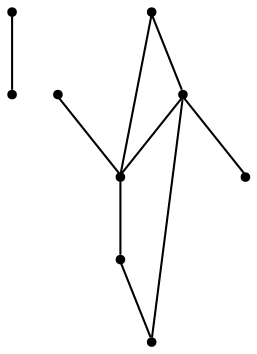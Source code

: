 graph {
  node [shape=point,comment="{\"directed\":false,\"doi\":\"10.1007/978-3-319-50106-2_27\",\"figure\":\"5 (1)\"}"]

  v0 [pos="912.7620734991813,2172.8626868318283"]
  v1 [pos="912.7620734991814,2218.1195351700885"]
  v2 [pos="878.8150151806494,2138.916044556916"]
  v3 [pos="878.8150151806494,2286.0128197199138"]
  v4 [pos="776.9737766366359,2138.9160445569155"]
  v5 [pos="720.3980804077105,2286.0128197199138"]
  v6 [pos="844.8678932736998,2093.651057000943"]
  v7 [pos="822.2372205339399,2093.651057000943"]
  v8 [pos="720.3980804077105,2206.809329106741"]

  v0 -- v6 [id="-1",pos="912.7620734991813,2172.8626868318283 875.0435861269867,2172.8626868318283 875.0435861269867,2172.8626868318283 875.0435861269867,2172.8626868318283 867.5006644312438,2172.8626868318283 856.1822440231055,2172.8626868318283 850.5313321075458,2167.2036413665755 844.8678932736998,2161.548411159625 844.8678932736998,2150.2300658785653 844.8678932736998,2142.6873002139478 844.8678932736998,2093.651057000943 844.8678932736998,2093.651057000943 844.8678932736998,2093.651057000943"]
  v1 -- v4 [id="-2",pos="912.7620734991814,2218.1195351700885 895.7885443399153,2218.123604778945 895.7885443399153,2218.123604778945 895.7885443399153,2218.123604778945 878.8192120162175,2218.123604778945 844.8720901092679,2218.123604778945 822.2351857045735,2204.92153929852 799.60654779418,2191.7237977775058 788.292260633192,2165.319921167211 782.637215470482,2152.11811003734 776.9737766366359,2138.9160445569155 776.9737766366359,2138.9160445569155 776.9737766366359,2138.9160445569155"]
  v2 -- v3 [id="-3",pos="878.8150151806494,2138.916044556916 878.8150151806494,2286.0128197199138 878.8150151806494,2286.0128197199138 878.8150151806494,2286.0128197199138"]
  v2 -- v4 [id="-4",pos="878.8150151806494,2138.916044556916 776.9737766366359,2138.9160445569155 776.9737766366359,2138.9160445569155 776.9737766366359,2138.9160445569155"]
  v3 -- v5 [id="-5",pos="878.8150151806494,2286.0128197199138 720.3980804077105,2286.0128197199138 720.3980804077105,2286.0128197199138 720.3980804077105,2286.0128197199138"]
  v3 -- v7 [id="-6",pos="878.8150151806494,2286.0128197199138 869.3842805402911,2274.6986712229873 869.3842805402911,2274.6986712229873 869.3842805402911,2274.6986712229873 859.9536730767682,2263.380325941928 841.0964642200372,2240.7520289480744 831.6657931680965,2208.6889796972496 822.2351221161558,2176.6301272305577 822.2351221161558,2135.1407192910274 822.2351221161558,2114.391818537129 822.2372205339399,2093.651057000943 822.2372205339399,2093.651057000943 822.2372205339399,2093.651057000943"]
  v3 -- v4 [id="-7",pos="878.8150151806494,2286.0128197199138 863.7292989659989,2276.590403464788 863.7292989659989,2276.590403464788 863.7292989659989,2276.590403464788 848.6393859157802,2267.1557783830926 818.4678898980612,2248.298737046272 801.4902274916449,2223.7826502441976 784.5208315795294,2199.2665634421237 780.7494025258667,2169.0914311747965 778.8657864168193,2154.001575886151 776.9737766366359,2138.9160445569155 776.9737766366359,2138.9160445569155 776.9737766366359,2138.9160445569155"]
  v8 -- v5 [id="-8",pos="720.3980804077105,2206.809329106741 720.3980804077105,2286.0128197199138 720.3980804077105,2286.0128197199138 720.3980804077105,2286.0128197199138"]
  v4 -- v8 [id="-9",pos="776.9737766366359,2138.9160445569155 720.3980804077105,2138.911974948059 720.3980804077105,2138.911974948059 720.3980804077105,2138.911974948059 720.3980804077105,2206.809329106741 720.3980804077105,2206.809329106741 720.3980804077105,2206.809329106741"]
}